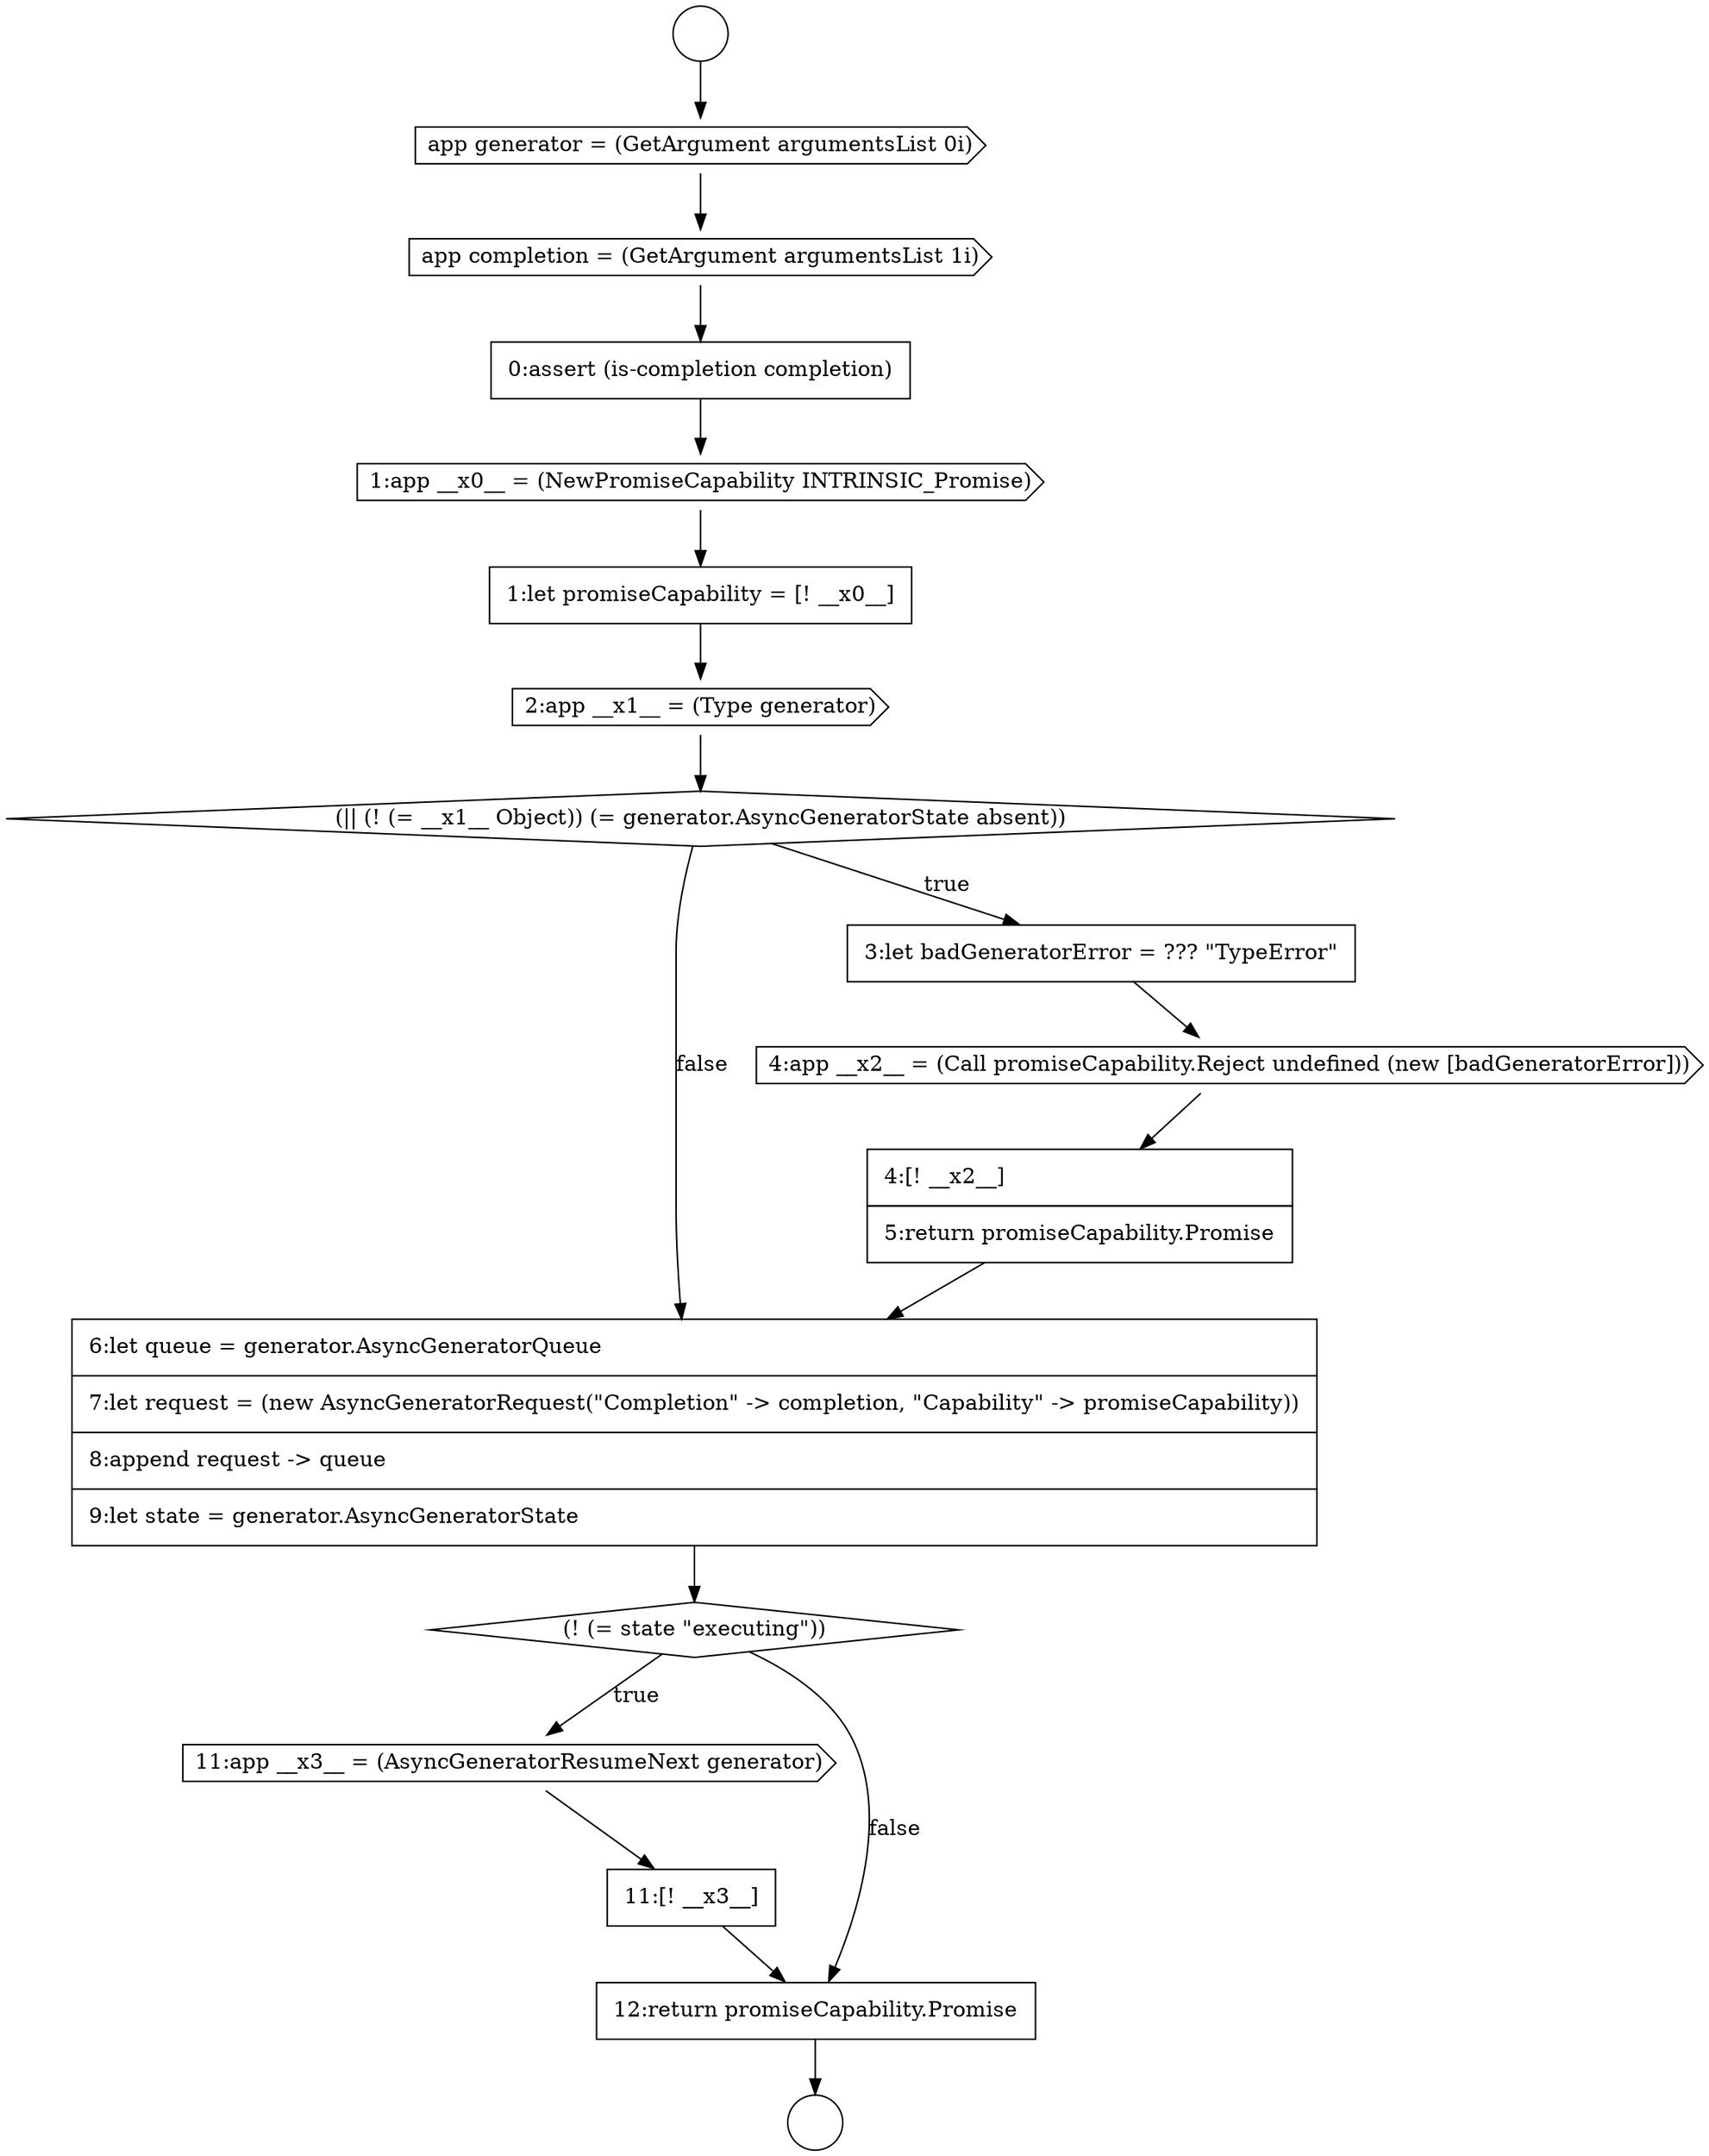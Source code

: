 digraph {
  node17194 [shape=cds, label=<<font color="black">app generator = (GetArgument argumentsList 0i)</font>> color="black" fillcolor="white" style=filled]
  node17202 [shape=cds, label=<<font color="black">4:app __x2__ = (Call promiseCapability.Reject undefined (new [badGeneratorError]))</font>> color="black" fillcolor="white" style=filled]
  node17197 [shape=cds, label=<<font color="black">1:app __x0__ = (NewPromiseCapability INTRINSIC_Promise)</font>> color="black" fillcolor="white" style=filled]
  node17206 [shape=cds, label=<<font color="black">11:app __x3__ = (AsyncGeneratorResumeNext generator)</font>> color="black" fillcolor="white" style=filled]
  node17193 [shape=circle label=" " color="black" fillcolor="white" style=filled]
  node17200 [shape=diamond, label=<<font color="black">(|| (! (= __x1__ Object)) (= generator.AsyncGeneratorState absent))</font>> color="black" fillcolor="white" style=filled]
  node17203 [shape=none, margin=0, label=<<font color="black">
    <table border="0" cellborder="1" cellspacing="0" cellpadding="10">
      <tr><td align="left">4:[! __x2__]</td></tr>
      <tr><td align="left">5:return promiseCapability.Promise</td></tr>
    </table>
  </font>> color="black" fillcolor="white" style=filled]
  node17199 [shape=cds, label=<<font color="black">2:app __x1__ = (Type generator)</font>> color="black" fillcolor="white" style=filled]
  node17204 [shape=none, margin=0, label=<<font color="black">
    <table border="0" cellborder="1" cellspacing="0" cellpadding="10">
      <tr><td align="left">6:let queue = generator.AsyncGeneratorQueue</td></tr>
      <tr><td align="left">7:let request = (new AsyncGeneratorRequest(&quot;Completion&quot; -&gt; completion, &quot;Capability&quot; -&gt; promiseCapability))</td></tr>
      <tr><td align="left">8:append request -&gt; queue</td></tr>
      <tr><td align="left">9:let state = generator.AsyncGeneratorState</td></tr>
    </table>
  </font>> color="black" fillcolor="white" style=filled]
  node17208 [shape=none, margin=0, label=<<font color="black">
    <table border="0" cellborder="1" cellspacing="0" cellpadding="10">
      <tr><td align="left">12:return promiseCapability.Promise</td></tr>
    </table>
  </font>> color="black" fillcolor="white" style=filled]
  node17195 [shape=cds, label=<<font color="black">app completion = (GetArgument argumentsList 1i)</font>> color="black" fillcolor="white" style=filled]
  node17198 [shape=none, margin=0, label=<<font color="black">
    <table border="0" cellborder="1" cellspacing="0" cellpadding="10">
      <tr><td align="left">1:let promiseCapability = [! __x0__]</td></tr>
    </table>
  </font>> color="black" fillcolor="white" style=filled]
  node17201 [shape=none, margin=0, label=<<font color="black">
    <table border="0" cellborder="1" cellspacing="0" cellpadding="10">
      <tr><td align="left">3:let badGeneratorError = ??? &quot;TypeError&quot;</td></tr>
    </table>
  </font>> color="black" fillcolor="white" style=filled]
  node17192 [shape=circle label=" " color="black" fillcolor="white" style=filled]
  node17205 [shape=diamond, label=<<font color="black">(! (= state &quot;executing&quot;))</font>> color="black" fillcolor="white" style=filled]
  node17196 [shape=none, margin=0, label=<<font color="black">
    <table border="0" cellborder="1" cellspacing="0" cellpadding="10">
      <tr><td align="left">0:assert (is-completion completion)</td></tr>
    </table>
  </font>> color="black" fillcolor="white" style=filled]
  node17207 [shape=none, margin=0, label=<<font color="black">
    <table border="0" cellborder="1" cellspacing="0" cellpadding="10">
      <tr><td align="left">11:[! __x3__]</td></tr>
    </table>
  </font>> color="black" fillcolor="white" style=filled]
  node17207 -> node17208 [ color="black"]
  node17206 -> node17207 [ color="black"]
  node17201 -> node17202 [ color="black"]
  node17199 -> node17200 [ color="black"]
  node17203 -> node17204 [ color="black"]
  node17202 -> node17203 [ color="black"]
  node17198 -> node17199 [ color="black"]
  node17208 -> node17193 [ color="black"]
  node17192 -> node17194 [ color="black"]
  node17204 -> node17205 [ color="black"]
  node17200 -> node17201 [label=<<font color="black">true</font>> color="black"]
  node17200 -> node17204 [label=<<font color="black">false</font>> color="black"]
  node17205 -> node17206 [label=<<font color="black">true</font>> color="black"]
  node17205 -> node17208 [label=<<font color="black">false</font>> color="black"]
  node17195 -> node17196 [ color="black"]
  node17196 -> node17197 [ color="black"]
  node17197 -> node17198 [ color="black"]
  node17194 -> node17195 [ color="black"]
}
